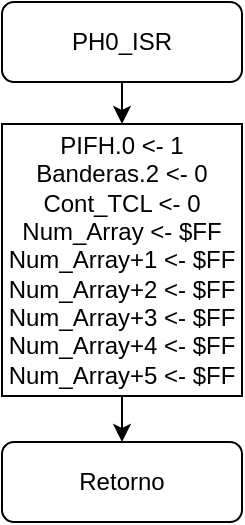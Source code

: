 <mxfile version="14.2.9" type="device"><diagram id="WxMy9phSc5B9AeO1m9oT" name="Page-1"><mxGraphModel dx="1182" dy="772" grid="1" gridSize="10" guides="1" tooltips="1" connect="1" arrows="1" fold="1" page="1" pageScale="1" pageWidth="850" pageHeight="1100" math="0" shadow="0"><root><mxCell id="0"/><mxCell id="1" parent="0"/><mxCell id="BLVffePVwWBy5TBvZBg0-4" value="" style="edgeStyle=orthogonalEdgeStyle;rounded=0;orthogonalLoop=1;jettySize=auto;html=1;" parent="1" source="BLVffePVwWBy5TBvZBg0-1" target="BLVffePVwWBy5TBvZBg0-3" edge="1"><mxGeometry relative="1" as="geometry"/></mxCell><mxCell id="BLVffePVwWBy5TBvZBg0-1" value="PH0_ISR" style="rounded=1;whiteSpace=wrap;html=1;" parent="1" vertex="1"><mxGeometry x="170" y="73" width="120" height="40" as="geometry"/></mxCell><mxCell id="BLVffePVwWBy5TBvZBg0-2" value="Retorno" style="rounded=1;whiteSpace=wrap;html=1;" parent="1" vertex="1"><mxGeometry x="170" y="293" width="120" height="40" as="geometry"/></mxCell><mxCell id="BLVffePVwWBy5TBvZBg0-5" value="" style="edgeStyle=orthogonalEdgeStyle;rounded=0;orthogonalLoop=1;jettySize=auto;html=1;" parent="1" source="BLVffePVwWBy5TBvZBg0-3" target="BLVffePVwWBy5TBvZBg0-2" edge="1"><mxGeometry relative="1" as="geometry"/></mxCell><mxCell id="BLVffePVwWBy5TBvZBg0-3" value="&lt;div&gt;PIFH.0 &amp;lt;- 1&lt;/div&gt;&lt;div&gt;Banderas.2 &amp;lt;- 0&lt;/div&gt;&lt;div&gt;Cont_TCL &amp;lt;- 0&lt;br&gt;&lt;/div&gt;&lt;div&gt;Num_Array &amp;lt;- $FF&lt;/div&gt;&lt;div&gt;Num_Array+1 &amp;lt;- $FF&lt;/div&gt;&lt;div&gt;Num_Array+2 &amp;lt;- $FF&lt;/div&gt;&lt;div&gt;Num_Array+3 &amp;lt;- $FF&lt;/div&gt;&lt;div&gt;Num_Array+4 &amp;lt;- $FF&lt;/div&gt;&lt;div&gt;Num_Array+5 &amp;lt;- $FF&lt;/div&gt;" style="rounded=0;whiteSpace=wrap;html=1;" parent="1" vertex="1"><mxGeometry x="170" y="134" width="120" height="136" as="geometry"/></mxCell></root></mxGraphModel></diagram></mxfile>